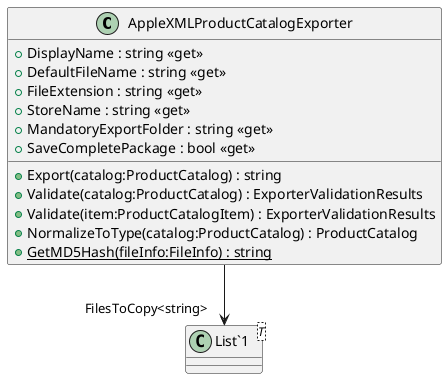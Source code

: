 @startuml
class AppleXMLProductCatalogExporter {
    + DisplayName : string <<get>>
    + DefaultFileName : string <<get>>
    + FileExtension : string <<get>>
    + StoreName : string <<get>>
    + MandatoryExportFolder : string <<get>>
    + SaveCompletePackage : bool <<get>>
    + Export(catalog:ProductCatalog) : string
    + Validate(catalog:ProductCatalog) : ExporterValidationResults
    + Validate(item:ProductCatalogItem) : ExporterValidationResults
    + NormalizeToType(catalog:ProductCatalog) : ProductCatalog
    + {static} GetMD5Hash(fileInfo:FileInfo) : string
}
class "List`1"<T> {
}
AppleXMLProductCatalogExporter --> "FilesToCopy<string>" "List`1"
@enduml
